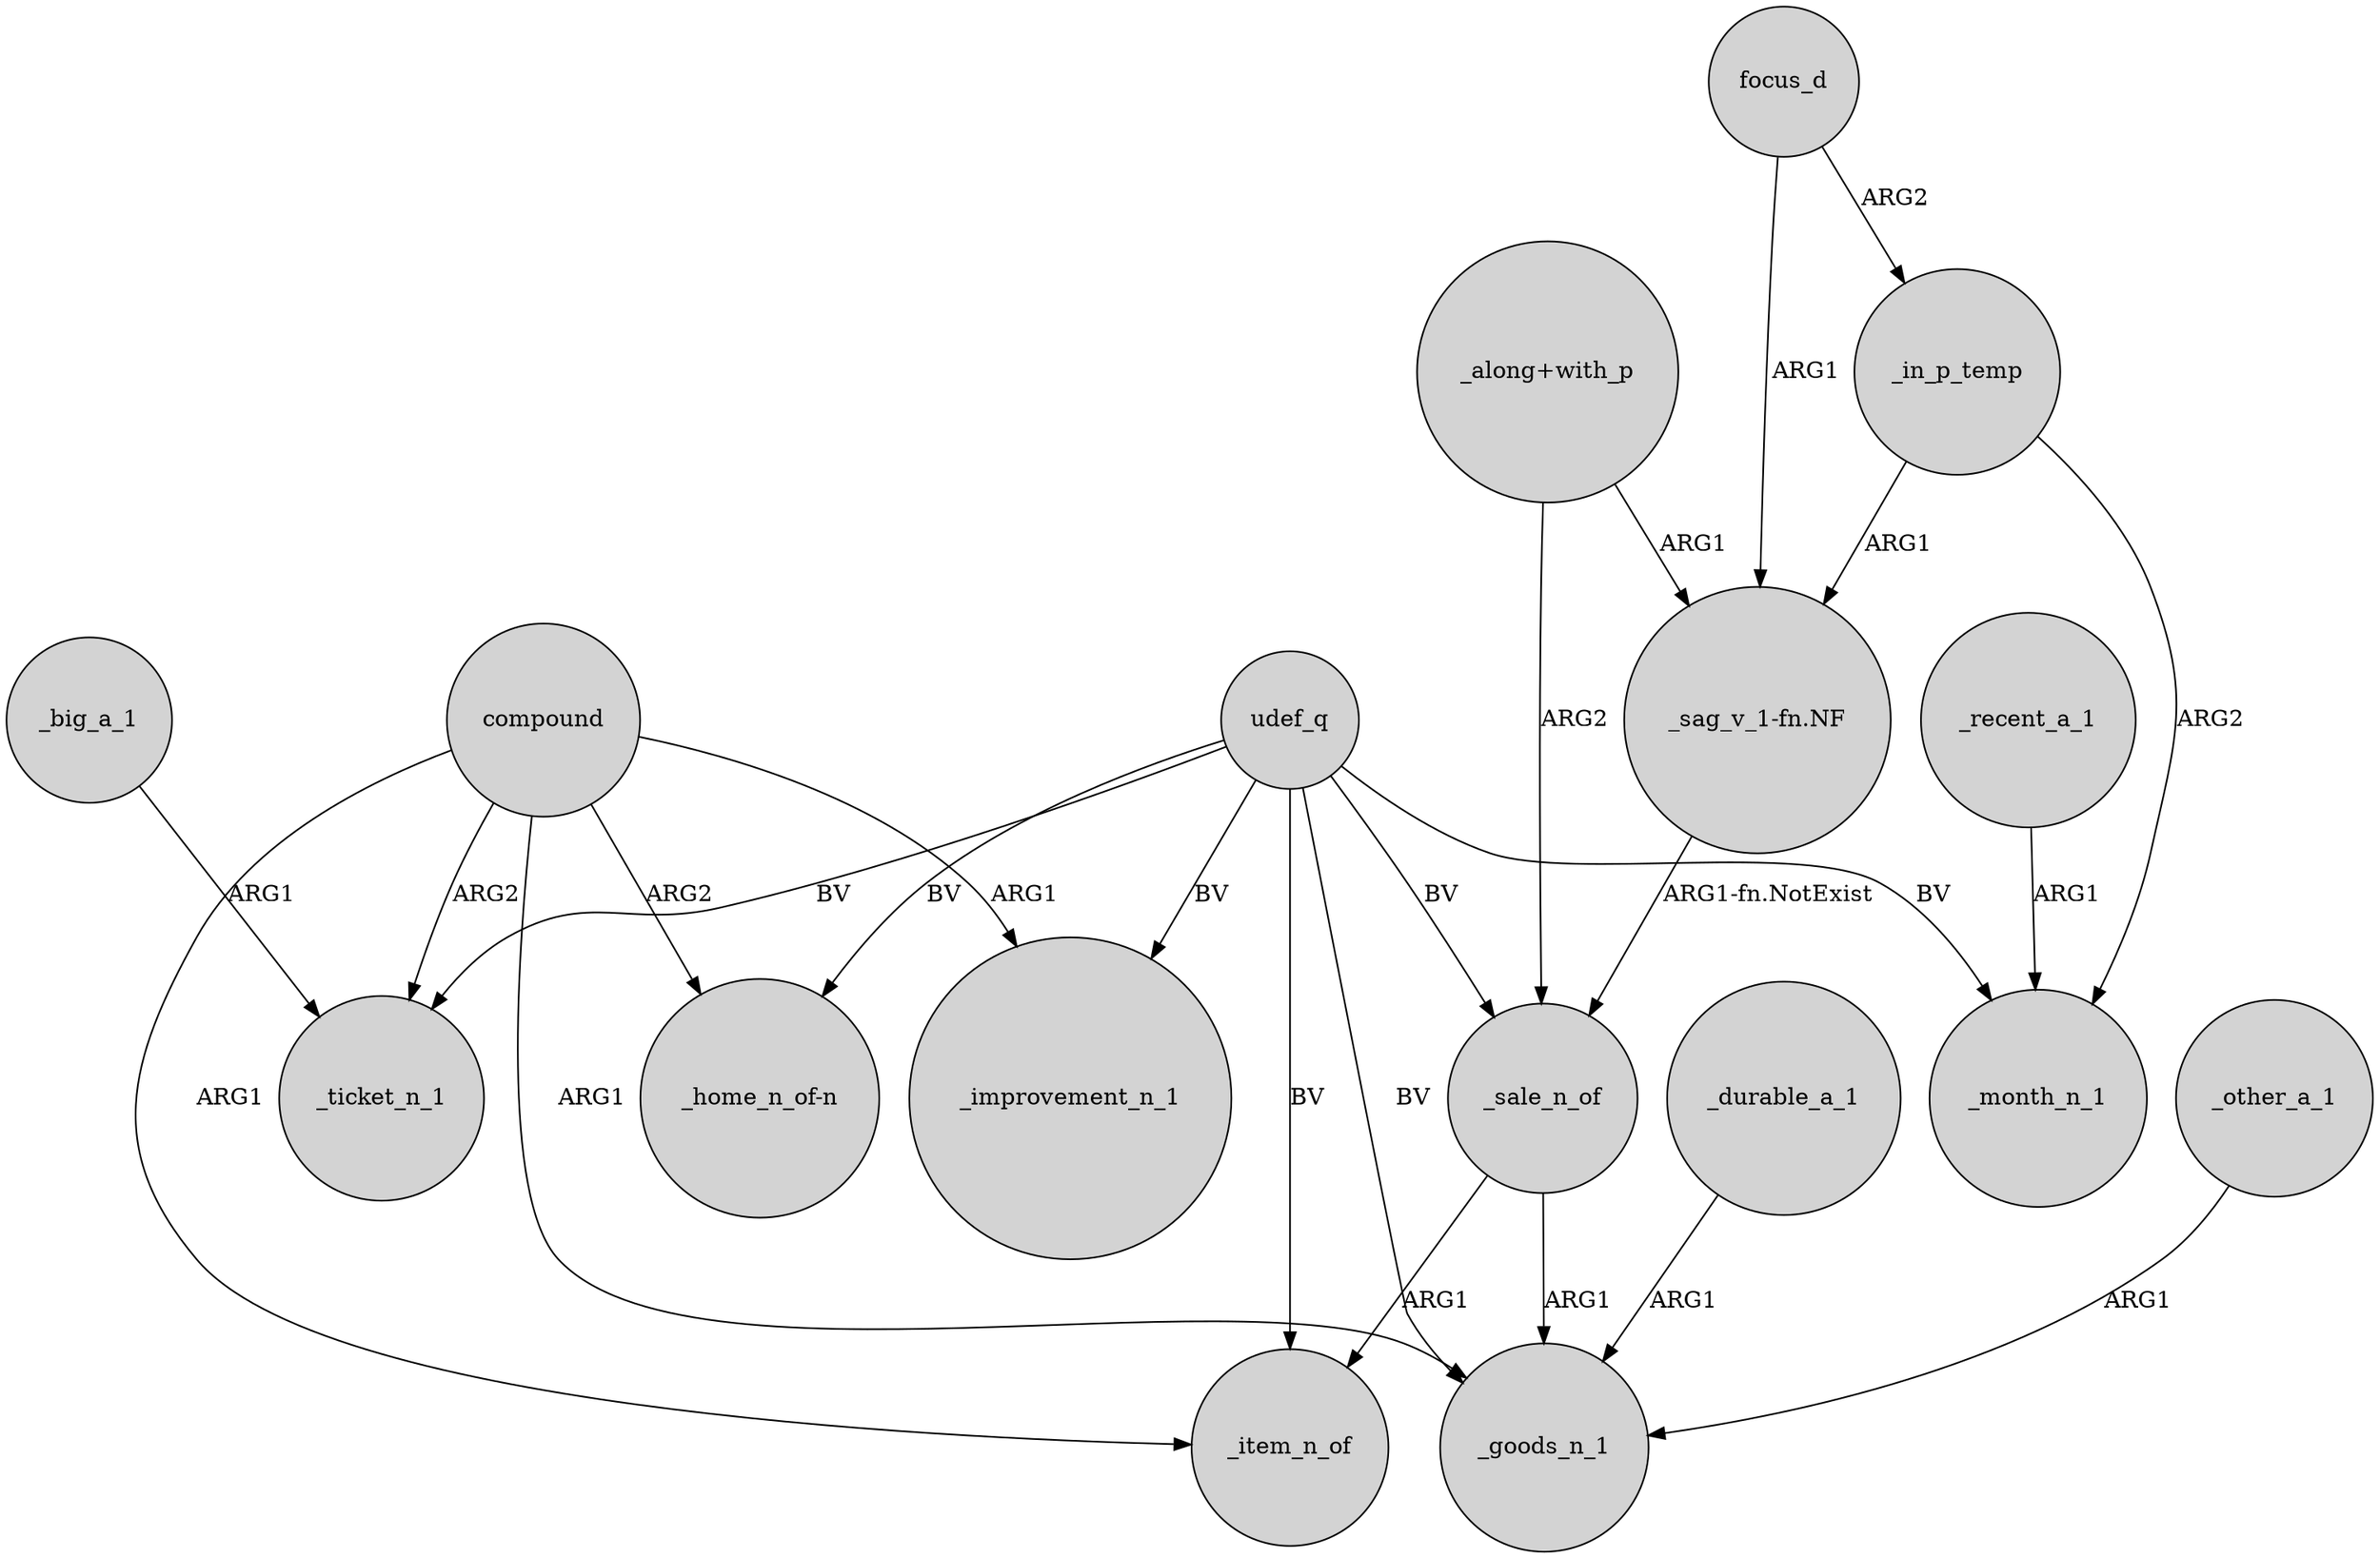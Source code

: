 digraph {
	node [shape=circle style=filled]
	"_along+with_p" -> _sale_n_of [label=ARG2]
	_big_a_1 -> _ticket_n_1 [label=ARG1]
	focus_d -> _in_p_temp [label=ARG2]
	focus_d -> "_sag_v_1-fn.NF" [label=ARG1]
	_sale_n_of -> _item_n_of [label=ARG1]
	udef_q -> _ticket_n_1 [label=BV]
	_in_p_temp -> _month_n_1 [label=ARG2]
	_in_p_temp -> "_sag_v_1-fn.NF" [label=ARG1]
	udef_q -> "_home_n_of-n" [label=BV]
	udef_q -> _month_n_1 [label=BV]
	_durable_a_1 -> _goods_n_1 [label=ARG1]
	compound -> _improvement_n_1 [label=ARG1]
	_other_a_1 -> _goods_n_1 [label=ARG1]
	compound -> _item_n_of [label=ARG1]
	udef_q -> _item_n_of [label=BV]
	"_sag_v_1-fn.NF" -> _sale_n_of [label="ARG1-fn.NotExist"]
	compound -> _ticket_n_1 [label=ARG2]
	compound -> _goods_n_1 [label=ARG1]
	_sale_n_of -> _goods_n_1 [label=ARG1]
	udef_q -> _goods_n_1 [label=BV]
	udef_q -> _sale_n_of [label=BV]
	udef_q -> _improvement_n_1 [label=BV]
	compound -> "_home_n_of-n" [label=ARG2]
	"_along+with_p" -> "_sag_v_1-fn.NF" [label=ARG1]
	_recent_a_1 -> _month_n_1 [label=ARG1]
}
